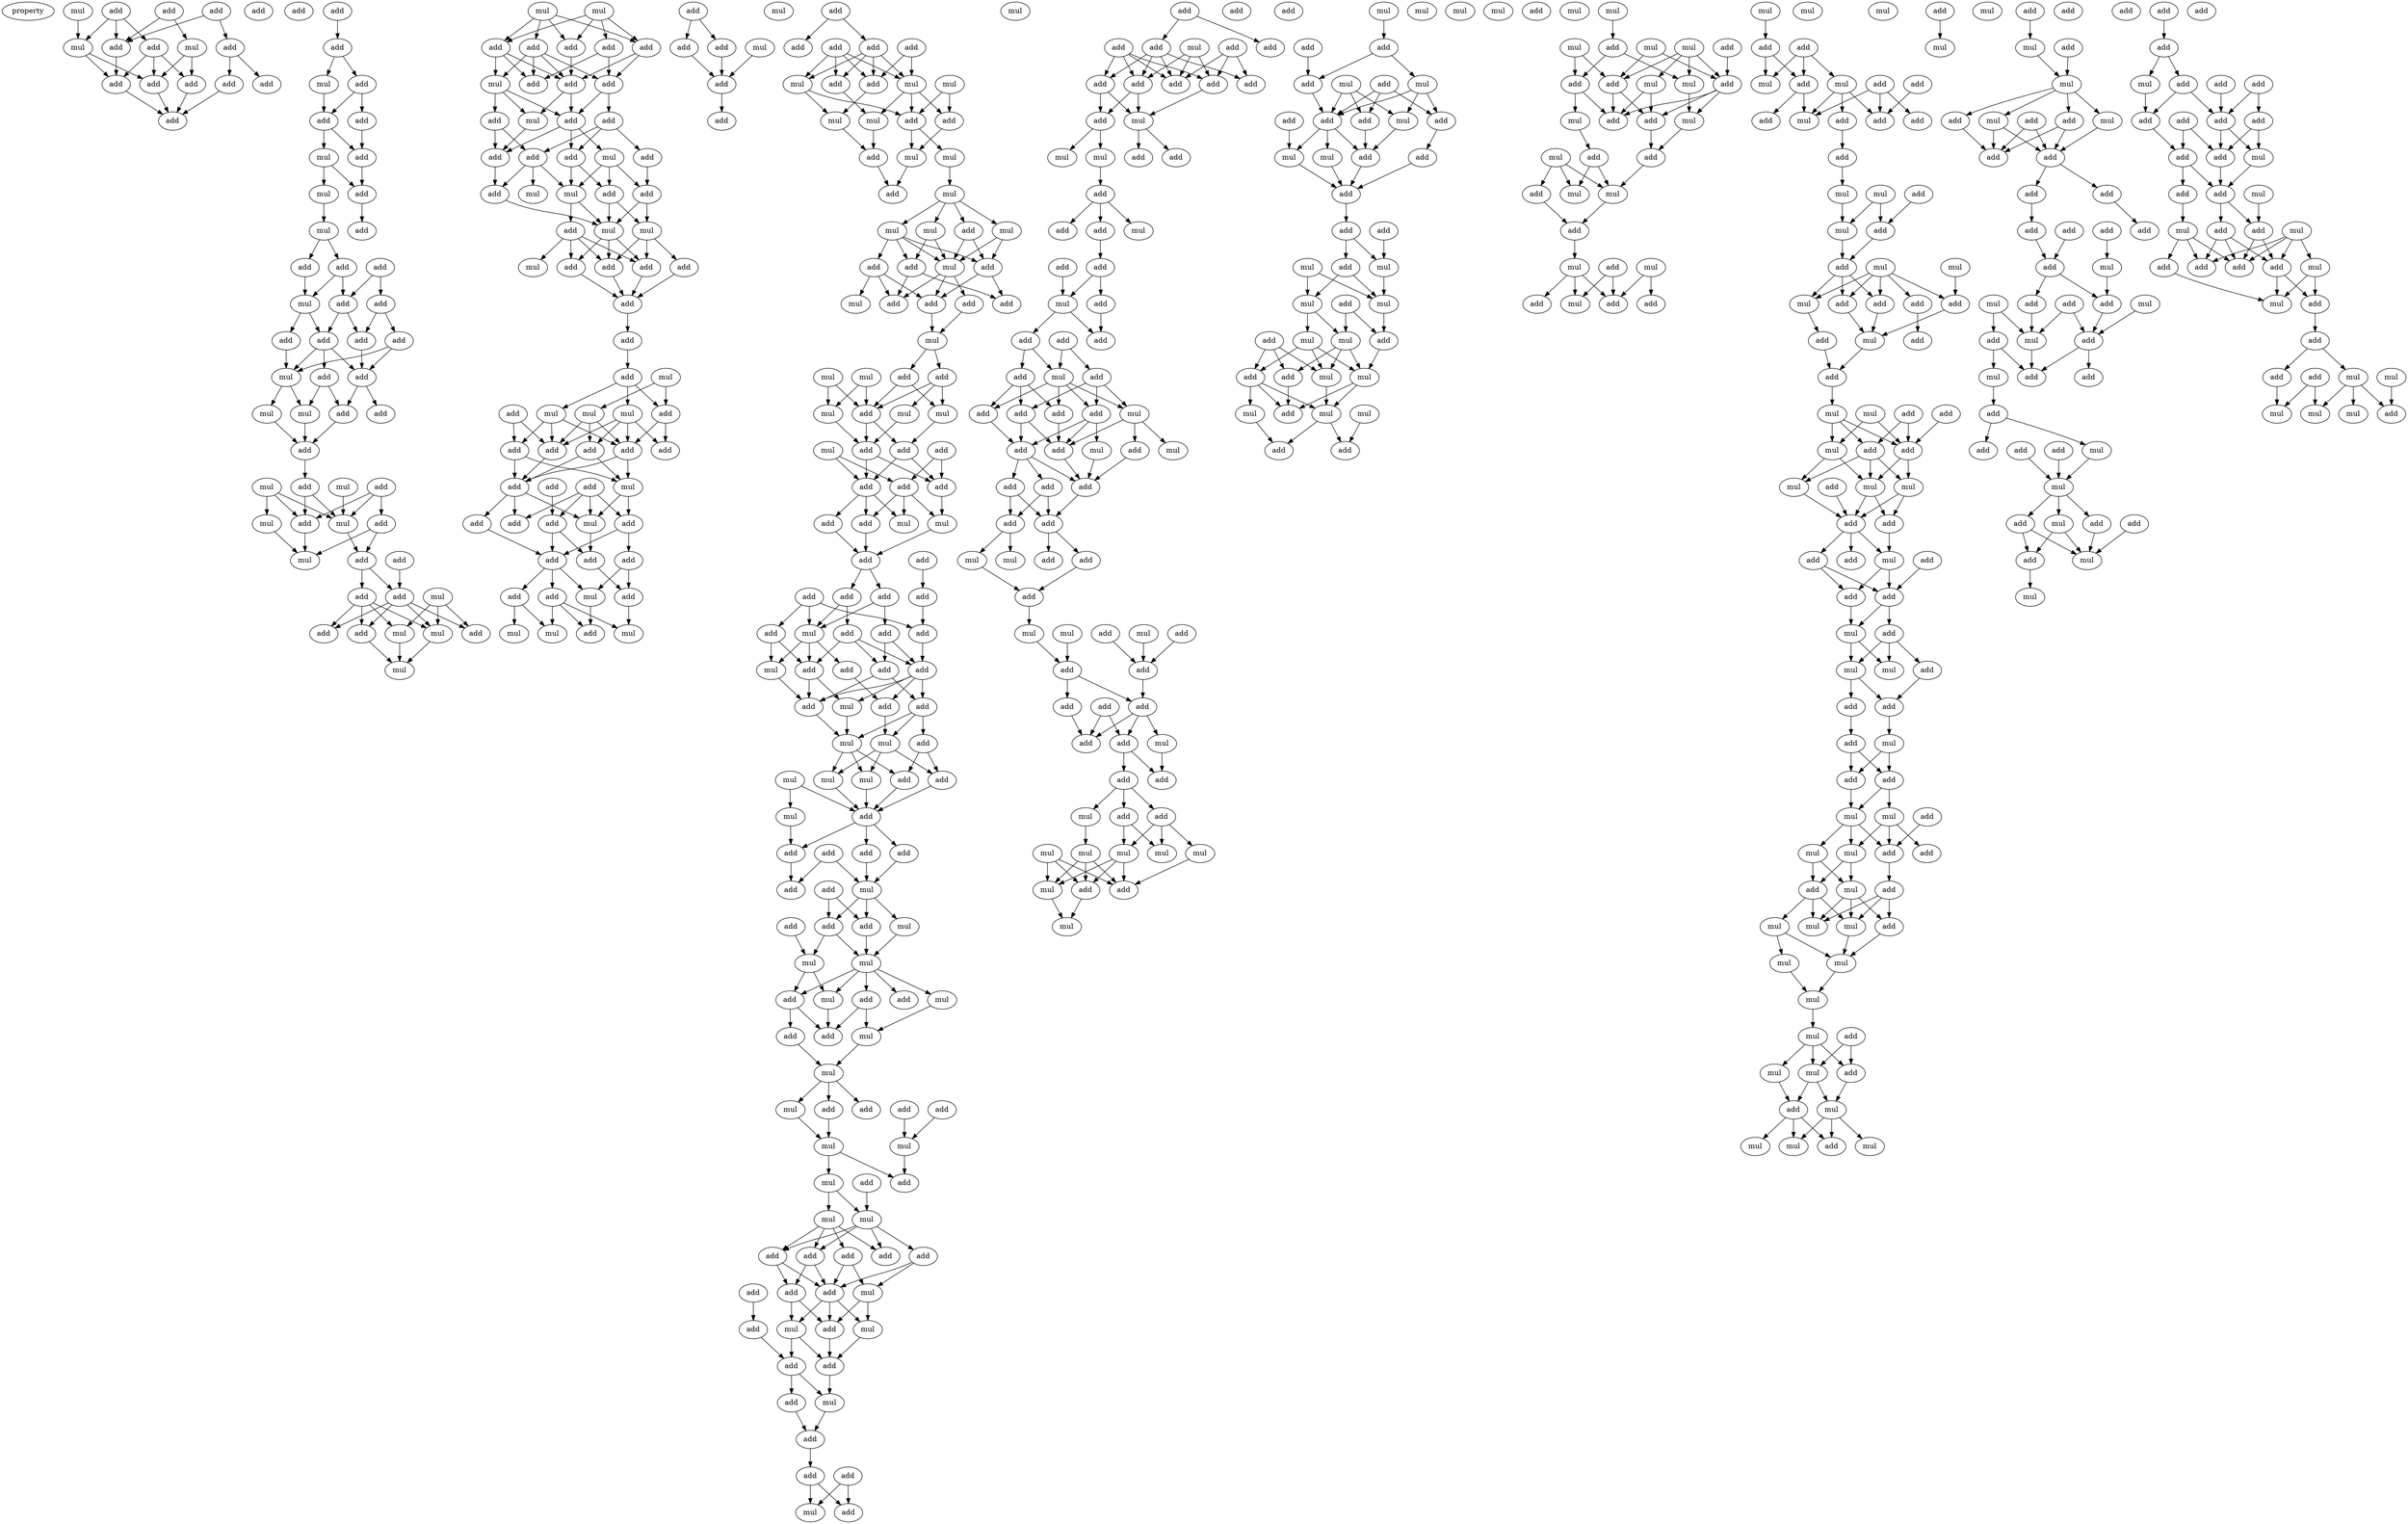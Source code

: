 digraph {
    node [fontcolor=black]
    property [mul=2,lf=1.6]
    0 [ label = mul ];
    1 [ label = add ];
    2 [ label = add ];
    3 [ label = add ];
    4 [ label = add ];
    5 [ label = add ];
    6 [ label = add ];
    7 [ label = add ];
    8 [ label = mul ];
    9 [ label = mul ];
    10 [ label = add ];
    11 [ label = add ];
    12 [ label = add ];
    13 [ label = add ];
    14 [ label = add ];
    15 [ label = add ];
    16 [ label = add ];
    17 [ label = add ];
    18 [ label = add ];
    19 [ label = mul ];
    20 [ label = add ];
    21 [ label = add ];
    22 [ label = add ];
    23 [ label = mul ];
    24 [ label = add ];
    25 [ label = add ];
    26 [ label = mul ];
    27 [ label = add ];
    28 [ label = mul ];
    29 [ label = add ];
    30 [ label = add ];
    31 [ label = add ];
    32 [ label = add ];
    33 [ label = mul ];
    34 [ label = add ];
    35 [ label = add ];
    36 [ label = add ];
    37 [ label = add ];
    38 [ label = add ];
    39 [ label = mul ];
    40 [ label = add ];
    41 [ label = add ];
    42 [ label = mul ];
    43 [ label = add ];
    44 [ label = add ];
    45 [ label = mul ];
    46 [ label = add ];
    47 [ label = add ];
    48 [ label = mul ];
    49 [ label = add ];
    50 [ label = mul ];
    51 [ label = add ];
    52 [ label = mul ];
    53 [ label = add ];
    54 [ label = mul ];
    55 [ label = add ];
    56 [ label = add ];
    57 [ label = mul ];
    58 [ label = add ];
    59 [ label = add ];
    60 [ label = mul ];
    61 [ label = add ];
    62 [ label = add ];
    63 [ label = mul ];
    64 [ label = add ];
    65 [ label = mul ];
    66 [ label = mul ];
    67 [ label = mul ];
    68 [ label = mul ];
    69 [ label = add ];
    70 [ label = add ];
    71 [ label = add ];
    72 [ label = add ];
    73 [ label = add ];
    74 [ label = add ];
    75 [ label = add ];
    76 [ label = add ];
    77 [ label = mul ];
    78 [ label = mul ];
    79 [ label = add ];
    80 [ label = add ];
    81 [ label = add ];
    82 [ label = add ];
    83 [ label = add ];
    84 [ label = add ];
    85 [ label = mul ];
    86 [ label = add ];
    87 [ label = mul ];
    88 [ label = add ];
    89 [ label = add ];
    90 [ label = add ];
    91 [ label = mul ];
    92 [ label = mul ];
    93 [ label = mul ];
    94 [ label = add ];
    95 [ label = mul ];
    96 [ label = add ];
    97 [ label = add ];
    98 [ label = add ];
    99 [ label = add ];
    100 [ label = add ];
    101 [ label = add ];
    102 [ label = mul ];
    103 [ label = add ];
    104 [ label = mul ];
    105 [ label = mul ];
    106 [ label = mul ];
    107 [ label = add ];
    108 [ label = add ];
    109 [ label = add ];
    110 [ label = add ];
    111 [ label = add ];
    112 [ label = add ];
    113 [ label = add ];
    114 [ label = add ];
    115 [ label = add ];
    116 [ label = mul ];
    117 [ label = add ];
    118 [ label = add ];
    119 [ label = add ];
    120 [ label = add ];
    121 [ label = mul ];
    122 [ label = add ];
    123 [ label = add ];
    124 [ label = add ];
    125 [ label = add ];
    126 [ label = add ];
    127 [ label = mul ];
    128 [ label = add ];
    129 [ label = add ];
    130 [ label = mul ];
    131 [ label = mul ];
    132 [ label = mul ];
    133 [ label = add ];
    134 [ label = add ];
    135 [ label = mul ];
    136 [ label = add ];
    137 [ label = mul ];
    138 [ label = add ];
    139 [ label = add ];
    140 [ label = add ];
    141 [ label = add ];
    142 [ label = add ];
    143 [ label = add ];
    144 [ label = add ];
    145 [ label = add ];
    146 [ label = add ];
    147 [ label = mul ];
    148 [ label = add ];
    149 [ label = mul ];
    150 [ label = mul ];
    151 [ label = add ];
    152 [ label = mul ];
    153 [ label = mul ];
    154 [ label = add ];
    155 [ label = mul ];
    156 [ label = add ];
    157 [ label = mul ];
    158 [ label = add ];
    159 [ label = mul ];
    160 [ label = mul ];
    161 [ label = mul ];
    162 [ label = mul ];
    163 [ label = add ];
    164 [ label = add ];
    165 [ label = add ];
    166 [ label = add ];
    167 [ label = mul ];
    168 [ label = add ];
    169 [ label = add ];
    170 [ label = add ];
    171 [ label = mul ];
    172 [ label = add ];
    173 [ label = mul ];
    174 [ label = mul ];
    175 [ label = mul ];
    176 [ label = add ];
    177 [ label = add ];
    178 [ label = mul ];
    179 [ label = mul ];
    180 [ label = mul ];
    181 [ label = add ];
    182 [ label = add ];
    183 [ label = mul ];
    184 [ label = add ];
    185 [ label = add ];
    186 [ label = add ];
    187 [ label = add ];
    188 [ label = add ];
    189 [ label = add ];
    190 [ label = add ];
    191 [ label = mul ];
    192 [ label = mul ];
    193 [ label = add ];
    194 [ label = add ];
    195 [ label = add ];
    196 [ label = add ];
    197 [ label = add ];
    198 [ label = add ];
    199 [ label = add ];
    200 [ label = mul ];
    201 [ label = add ];
    202 [ label = add ];
    203 [ label = add ];
    204 [ label = mul ];
    205 [ label = add ];
    206 [ label = add ];
    207 [ label = add ];
    208 [ label = add ];
    209 [ label = add ];
    210 [ label = add ];
    211 [ label = mul ];
    212 [ label = add ];
    213 [ label = mul ];
    214 [ label = mul ];
    215 [ label = add ];
    216 [ label = mul ];
    217 [ label = add ];
    218 [ label = mul ];
    219 [ label = add ];
    220 [ label = mul ];
    221 [ label = mul ];
    222 [ label = add ];
    223 [ label = add ];
    224 [ label = add ];
    225 [ label = add ];
    226 [ label = add ];
    227 [ label = add ];
    228 [ label = add ];
    229 [ label = mul ];
    230 [ label = mul ];
    231 [ label = add ];
    232 [ label = add ];
    233 [ label = add ];
    234 [ label = mul ];
    235 [ label = mul ];
    236 [ label = add ];
    237 [ label = add ];
    238 [ label = add ];
    239 [ label = mul ];
    240 [ label = mul ];
    241 [ label = mul ];
    242 [ label = add ];
    243 [ label = add ];
    244 [ label = mul ];
    245 [ label = add ];
    246 [ label = add ];
    247 [ label = add ];
    248 [ label = add ];
    249 [ label = mul ];
    250 [ label = mul ];
    251 [ label = mul ];
    252 [ label = mul ];
    253 [ label = add ];
    254 [ label = add ];
    255 [ label = mul ];
    256 [ label = mul ];
    257 [ label = add ];
    258 [ label = add ];
    259 [ label = add ];
    260 [ label = add ];
    261 [ label = add ];
    262 [ label = add ];
    263 [ label = mul ];
    264 [ label = add ];
    265 [ label = add ];
    266 [ label = add ];
    267 [ label = mul ];
    268 [ label = mul ];
    269 [ label = add ];
    270 [ label = add ];
    271 [ label = add ];
    272 [ label = add ];
    273 [ label = mul ];
    274 [ label = mul ];
    275 [ label = add ];
    276 [ label = add ];
    277 [ label = add ];
    278 [ label = add ];
    279 [ label = mul ];
    280 [ label = add ];
    281 [ label = add ];
    282 [ label = add ];
    283 [ label = add ];
    284 [ label = mul ];
    285 [ label = add ];
    286 [ label = add ];
    287 [ label = add ];
    288 [ label = add ];
    289 [ label = add ];
    290 [ label = add ];
    291 [ label = mul ];
    292 [ label = add ];
    293 [ label = mul ];
    294 [ label = add ];
    295 [ label = add ];
    296 [ label = add ];
    297 [ label = mul ];
    298 [ label = add ];
    299 [ label = add ];
    300 [ label = add ];
    301 [ label = mul ];
    302 [ label = add ];
    303 [ label = add ];
    304 [ label = add ];
    305 [ label = mul ];
    306 [ label = add ];
    307 [ label = add ];
    308 [ label = add ];
    309 [ label = add ];
    310 [ label = add ];
    311 [ label = add ];
    312 [ label = mul ];
    313 [ label = add ];
    314 [ label = mul ];
    315 [ label = add ];
    316 [ label = add ];
    317 [ label = add ];
    318 [ label = mul ];
    319 [ label = add ];
    320 [ label = mul ];
    321 [ label = add ];
    322 [ label = add ];
    323 [ label = add ];
    324 [ label = add ];
    325 [ label = add ];
    326 [ label = add ];
    327 [ label = add ];
    328 [ label = mul ];
    329 [ label = add ];
    330 [ label = add ];
    331 [ label = mul ];
    332 [ label = add ];
    333 [ label = add ];
    334 [ label = add ];
    335 [ label = mul ];
    336 [ label = mul ];
    337 [ label = mul ];
    338 [ label = add ];
    339 [ label = add ];
    340 [ label = add ];
    341 [ label = add ];
    342 [ label = add ];
    343 [ label = add ];
    344 [ label = add ];
    345 [ label = mul ];
    346 [ label = add ];
    347 [ label = add ];
    348 [ label = add ];
    349 [ label = add ];
    350 [ label = mul ];
    351 [ label = mul ];
    352 [ label = mul ];
    353 [ label = mul ];
    354 [ label = mul ];
    355 [ label = mul ];
    356 [ label = add ];
    357 [ label = mul ];
    358 [ label = add ];
    359 [ label = mul ];
    360 [ label = mul ];
    361 [ label = add ];
    362 [ label = add ];
    363 [ label = add ];
    364 [ label = add ];
    365 [ label = mul ];
    366 [ label = mul ];
    367 [ label = add ];
    368 [ label = add ];
    369 [ label = add ];
    370 [ label = add ];
    371 [ label = mul ];
    372 [ label = mul ];
    373 [ label = mul ];
    374 [ label = mul ];
    375 [ label = add ];
    376 [ label = add ];
    377 [ label = add ];
    378 [ label = add ];
    379 [ label = add ];
    380 [ label = mul ];
    381 [ label = mul ];
    382 [ label = add ];
    383 [ label = mul ];
    384 [ label = add ];
    385 [ label = mul ];
    386 [ label = mul ];
    387 [ label = mul ];
    388 [ label = add ];
    389 [ label = add ];
    390 [ label = mul ];
    391 [ label = add ];
    392 [ label = add ];
    393 [ label = mul ];
    394 [ label = mul ];
    395 [ label = add ];
    396 [ label = mul ];
    397 [ label = mul ];
    398 [ label = mul ];
    399 [ label = add ];
    400 [ label = add ];
    401 [ label = mul ];
    402 [ label = add ];
    403 [ label = mul ];
    404 [ label = mul ];
    405 [ label = mul ];
    406 [ label = add ];
    407 [ label = mul ];
    408 [ label = mul ];
    409 [ label = add ];
    410 [ label = add ];
    411 [ label = add ];
    412 [ label = mul ];
    413 [ label = add ];
    414 [ label = mul ];
    415 [ label = add ];
    416 [ label = mul ];
    417 [ label = add ];
    418 [ label = mul ];
    419 [ label = add ];
    420 [ label = mul ];
    421 [ label = add ];
    422 [ label = mul ];
    423 [ label = add ];
    424 [ label = mul ];
    425 [ label = add ];
    426 [ label = mul ];
    427 [ label = mul ];
    428 [ label = add ];
    429 [ label = add ];
    430 [ label = add ];
    431 [ label = add ];
    432 [ label = mul ];
    433 [ label = mul ];
    434 [ label = add ];
    435 [ label = add ];
    436 [ label = mul ];
    437 [ label = mul ];
    438 [ label = add ];
    439 [ label = add ];
    440 [ label = add ];
    441 [ label = add ];
    442 [ label = add ];
    443 [ label = add ];
    444 [ label = add ];
    445 [ label = mul ];
    446 [ label = add ];
    447 [ label = mul ];
    448 [ label = mul ];
    449 [ label = add ];
    450 [ label = mul ];
    451 [ label = add ];
    452 [ label = mul ];
    453 [ label = mul ];
    454 [ label = add ];
    455 [ label = mul ];
    456 [ label = add ];
    457 [ label = add ];
    458 [ label = add ];
    459 [ label = add ];
    460 [ label = add ];
    461 [ label = add ];
    462 [ label = mul ];
    463 [ label = add ];
    464 [ label = add ];
    465 [ label = mul ];
    466 [ label = add ];
    467 [ label = mul ];
    468 [ label = mul ];
    469 [ label = add ];
    470 [ label = add ];
    471 [ label = mul ];
    472 [ label = mul ];
    473 [ label = mul ];
    474 [ label = add ];
    475 [ label = add ];
    476 [ label = add ];
    477 [ label = add ];
    478 [ label = add ];
    479 [ label = mul ];
    480 [ label = mul ];
    481 [ label = add ];
    482 [ label = add ];
    483 [ label = add ];
    484 [ label = add ];
    485 [ label = mul ];
    486 [ label = mul ];
    487 [ label = mul ];
    488 [ label = add ];
    489 [ label = mul ];
    490 [ label = add ];
    491 [ label = add ];
    492 [ label = add ];
    493 [ label = mul ];
    494 [ label = add ];
    495 [ label = add ];
    496 [ label = add ];
    497 [ label = mul ];
    498 [ label = mul ];
    499 [ label = add ];
    500 [ label = mul ];
    501 [ label = mul ];
    502 [ label = add ];
    503 [ label = add ];
    504 [ label = mul ];
    505 [ label = add ];
    506 [ label = mul ];
    507 [ label = mul ];
    508 [ label = add ];
    509 [ label = mul ];
    510 [ label = mul ];
    511 [ label = mul ];
    512 [ label = mul ];
    513 [ label = add ];
    514 [ label = add ];
    515 [ label = mul ];
    516 [ label = mul ];
    517 [ label = mul ];
    518 [ label = mul ];
    519 [ label = add ];
    520 [ label = add ];
    521 [ label = mul ];
    522 [ label = mul ];
    523 [ label = mul ];
    524 [ label = mul ];
    525 [ label = mul ];
    526 [ label = add ];
    527 [ label = add ];
    528 [ label = mul ];
    529 [ label = add ];
    530 [ label = add ];
    531 [ label = mul ];
    532 [ label = add ];
    533 [ label = mul ];
    534 [ label = mul ];
    535 [ label = add ];
    536 [ label = add ];
    537 [ label = add ];
    538 [ label = add ];
    539 [ label = add ];
    540 [ label = add ];
    541 [ label = add ];
    542 [ label = add ];
    543 [ label = add ];
    544 [ label = add ];
    545 [ label = mul ];
    546 [ label = add ];
    547 [ label = mul ];
    548 [ label = add ];
    549 [ label = mul ];
    550 [ label = add ];
    551 [ label = add ];
    552 [ label = mul ];
    553 [ label = add ];
    554 [ label = add ];
    555 [ label = mul ];
    556 [ label = add ];
    557 [ label = add ];
    558 [ label = add ];
    559 [ label = add ];
    560 [ label = add ];
    561 [ label = add ];
    562 [ label = add ];
    563 [ label = mul ];
    564 [ label = mul ];
    565 [ label = add ];
    566 [ label = add ];
    567 [ label = mul ];
    568 [ label = add ];
    569 [ label = mul ];
    570 [ label = add ];
    571 [ label = add ];
    572 [ label = mul ];
    573 [ label = add ];
    574 [ label = add ];
    575 [ label = mul ];
    576 [ label = add ];
    577 [ label = add ];
    578 [ label = add ];
    579 [ label = add ];
    580 [ label = add ];
    581 [ label = add ];
    582 [ label = add ];
    583 [ label = add ];
    584 [ label = mul ];
    585 [ label = add ];
    586 [ label = add ];
    587 [ label = mul ];
    588 [ label = add ];
    589 [ label = add ];
    590 [ label = mul ];
    591 [ label = add ];
    592 [ label = mul ];
    593 [ label = add ];
    594 [ label = add ];
    595 [ label = mul ];
    596 [ label = add ];
    597 [ label = add ];
    598 [ label = mul ];
    599 [ label = add ];
    600 [ label = add ];
    601 [ label = add ];
    602 [ label = add ];
    603 [ label = mul ];
    604 [ label = mul ];
    605 [ label = mul ];
    606 [ label = add ];
    607 [ label = mul ];
    608 [ label = mul ];
    0 -> 9 [ name = 0 ];
    2 -> 5 [ name = 1 ];
    2 -> 8 [ name = 2 ];
    3 -> 5 [ name = 3 ];
    3 -> 7 [ name = 4 ];
    4 -> 5 [ name = 5 ];
    4 -> 6 [ name = 6 ];
    4 -> 9 [ name = 7 ];
    5 -> 14 [ name = 8 ];
    6 -> 11 [ name = 9 ];
    6 -> 12 [ name = 10 ];
    6 -> 14 [ name = 11 ];
    7 -> 10 [ name = 12 ];
    7 -> 13 [ name = 13 ];
    8 -> 11 [ name = 14 ];
    8 -> 12 [ name = 15 ];
    9 -> 11 [ name = 16 ];
    9 -> 14 [ name = 17 ];
    11 -> 16 [ name = 18 ];
    12 -> 16 [ name = 19 ];
    13 -> 16 [ name = 20 ];
    14 -> 16 [ name = 21 ];
    17 -> 18 [ name = 22 ];
    18 -> 19 [ name = 23 ];
    18 -> 20 [ name = 24 ];
    19 -> 22 [ name = 25 ];
    20 -> 21 [ name = 26 ];
    20 -> 22 [ name = 27 ];
    21 -> 24 [ name = 28 ];
    22 -> 23 [ name = 29 ];
    22 -> 24 [ name = 30 ];
    23 -> 25 [ name = 31 ];
    23 -> 26 [ name = 32 ];
    24 -> 25 [ name = 33 ];
    25 -> 27 [ name = 34 ];
    26 -> 28 [ name = 35 ];
    28 -> 29 [ name = 36 ];
    28 -> 30 [ name = 37 ];
    29 -> 33 [ name = 38 ];
    29 -> 34 [ name = 39 ];
    30 -> 33 [ name = 40 ];
    31 -> 32 [ name = 41 ];
    31 -> 34 [ name = 42 ];
    32 -> 36 [ name = 43 ];
    32 -> 38 [ name = 44 ];
    33 -> 35 [ name = 45 ];
    33 -> 37 [ name = 46 ];
    34 -> 35 [ name = 47 ];
    34 -> 36 [ name = 48 ];
    35 -> 39 [ name = 49 ];
    35 -> 40 [ name = 50 ];
    35 -> 41 [ name = 51 ];
    36 -> 40 [ name = 52 ];
    37 -> 39 [ name = 53 ];
    38 -> 39 [ name = 54 ];
    38 -> 40 [ name = 55 ];
    39 -> 42 [ name = 56 ];
    39 -> 45 [ name = 57 ];
    40 -> 43 [ name = 58 ];
    40 -> 44 [ name = 59 ];
    41 -> 43 [ name = 60 ];
    41 -> 45 [ name = 61 ];
    42 -> 46 [ name = 62 ];
    43 -> 46 [ name = 63 ];
    45 -> 46 [ name = 64 ];
    46 -> 47 [ name = 65 ];
    47 -> 51 [ name = 66 ];
    47 -> 54 [ name = 67 ];
    48 -> 51 [ name = 68 ];
    48 -> 52 [ name = 69 ];
    48 -> 54 [ name = 70 ];
    49 -> 51 [ name = 71 ];
    49 -> 53 [ name = 72 ];
    49 -> 54 [ name = 73 ];
    50 -> 54 [ name = 74 ];
    51 -> 57 [ name = 75 ];
    52 -> 57 [ name = 76 ];
    53 -> 56 [ name = 77 ];
    53 -> 57 [ name = 78 ];
    54 -> 56 [ name = 79 ];
    55 -> 58 [ name = 80 ];
    56 -> 58 [ name = 81 ];
    56 -> 59 [ name = 82 ];
    58 -> 61 [ name = 83 ];
    58 -> 62 [ name = 84 ];
    58 -> 63 [ name = 85 ];
    58 -> 64 [ name = 86 ];
    59 -> 61 [ name = 87 ];
    59 -> 63 [ name = 88 ];
    59 -> 64 [ name = 89 ];
    59 -> 65 [ name = 90 ];
    60 -> 62 [ name = 91 ];
    60 -> 63 [ name = 92 ];
    60 -> 65 [ name = 93 ];
    61 -> 66 [ name = 94 ];
    63 -> 66 [ name = 95 ];
    65 -> 66 [ name = 96 ];
    67 -> 69 [ name = 97 ];
    67 -> 71 [ name = 98 ];
    67 -> 72 [ name = 99 ];
    67 -> 73 [ name = 100 ];
    68 -> 69 [ name = 101 ];
    68 -> 70 [ name = 102 ];
    68 -> 72 [ name = 103 ];
    68 -> 73 [ name = 104 ];
    69 -> 74 [ name = 105 ];
    69 -> 75 [ name = 106 ];
    70 -> 74 [ name = 107 ];
    70 -> 76 [ name = 108 ];
    71 -> 74 [ name = 109 ];
    71 -> 75 [ name = 110 ];
    71 -> 76 [ name = 111 ];
    71 -> 77 [ name = 112 ];
    72 -> 75 [ name = 113 ];
    73 -> 75 [ name = 114 ];
    73 -> 76 [ name = 115 ];
    73 -> 77 [ name = 116 ];
    74 -> 79 [ name = 117 ];
    74 -> 80 [ name = 118 ];
    75 -> 78 [ name = 119 ];
    75 -> 80 [ name = 120 ];
    77 -> 78 [ name = 121 ];
    77 -> 80 [ name = 122 ];
    77 -> 81 [ name = 123 ];
    78 -> 83 [ name = 124 ];
    79 -> 82 [ name = 125 ];
    79 -> 84 [ name = 126 ];
    79 -> 86 [ name = 127 ];
    80 -> 82 [ name = 128 ];
    80 -> 83 [ name = 129 ];
    80 -> 85 [ name = 130 ];
    81 -> 83 [ name = 131 ];
    81 -> 84 [ name = 132 ];
    82 -> 89 [ name = 133 ];
    82 -> 91 [ name = 134 ];
    83 -> 90 [ name = 135 ];
    84 -> 87 [ name = 136 ];
    84 -> 90 [ name = 137 ];
    84 -> 91 [ name = 138 ];
    85 -> 88 [ name = 139 ];
    85 -> 89 [ name = 140 ];
    85 -> 91 [ name = 141 ];
    86 -> 88 [ name = 142 ];
    88 -> 92 [ name = 143 ];
    88 -> 93 [ name = 144 ];
    89 -> 92 [ name = 145 ];
    89 -> 93 [ name = 146 ];
    90 -> 93 [ name = 147 ];
    91 -> 93 [ name = 148 ];
    91 -> 94 [ name = 149 ];
    92 -> 96 [ name = 150 ];
    92 -> 97 [ name = 151 ];
    92 -> 99 [ name = 152 ];
    93 -> 96 [ name = 153 ];
    93 -> 98 [ name = 154 ];
    93 -> 99 [ name = 155 ];
    94 -> 95 [ name = 156 ];
    94 -> 96 [ name = 157 ];
    94 -> 98 [ name = 158 ];
    94 -> 99 [ name = 159 ];
    96 -> 100 [ name = 160 ];
    97 -> 100 [ name = 161 ];
    98 -> 100 [ name = 162 ];
    99 -> 100 [ name = 163 ];
    100 -> 101 [ name = 164 ];
    101 -> 103 [ name = 165 ];
    102 -> 104 [ name = 166 ];
    102 -> 108 [ name = 167 ];
    103 -> 105 [ name = 168 ];
    103 -> 106 [ name = 169 ];
    103 -> 108 [ name = 170 ];
    104 -> 110 [ name = 171 ];
    104 -> 112 [ name = 172 ];
    104 -> 113 [ name = 173 ];
    105 -> 110 [ name = 174 ];
    105 -> 111 [ name = 175 ];
    105 -> 112 [ name = 176 ];
    105 -> 113 [ name = 177 ];
    106 -> 109 [ name = 178 ];
    106 -> 110 [ name = 179 ];
    106 -> 113 [ name = 180 ];
    107 -> 109 [ name = 181 ];
    107 -> 110 [ name = 182 ];
    108 -> 111 [ name = 183 ];
    108 -> 113 [ name = 184 ];
    109 -> 115 [ name = 185 ];
    109 -> 116 [ name = 186 ];
    110 -> 115 [ name = 187 ];
    112 -> 115 [ name = 188 ];
    112 -> 116 [ name = 189 ];
    113 -> 115 [ name = 190 ];
    113 -> 116 [ name = 191 ];
    114 -> 122 [ name = 192 ];
    115 -> 119 [ name = 193 ];
    115 -> 120 [ name = 194 ];
    115 -> 121 [ name = 195 ];
    116 -> 118 [ name = 196 ];
    116 -> 121 [ name = 197 ];
    117 -> 118 [ name = 198 ];
    117 -> 119 [ name = 199 ];
    117 -> 121 [ name = 200 ];
    117 -> 122 [ name = 201 ];
    118 -> 124 [ name = 202 ];
    118 -> 125 [ name = 203 ];
    120 -> 124 [ name = 204 ];
    121 -> 123 [ name = 205 ];
    122 -> 123 [ name = 206 ];
    122 -> 124 [ name = 207 ];
    123 -> 128 [ name = 208 ];
    124 -> 126 [ name = 209 ];
    124 -> 127 [ name = 210 ];
    124 -> 129 [ name = 211 ];
    125 -> 127 [ name = 212 ];
    125 -> 128 [ name = 213 ];
    126 -> 130 [ name = 214 ];
    126 -> 131 [ name = 215 ];
    126 -> 133 [ name = 216 ];
    127 -> 133 [ name = 217 ];
    128 -> 130 [ name = 218 ];
    129 -> 131 [ name = 219 ];
    129 -> 132 [ name = 220 ];
    134 -> 136 [ name = 221 ];
    134 -> 138 [ name = 222 ];
    136 -> 139 [ name = 223 ];
    137 -> 139 [ name = 224 ];
    138 -> 139 [ name = 225 ];
    139 -> 140 [ name = 226 ];
    141 -> 143 [ name = 227 ];
    141 -> 144 [ name = 228 ];
    142 -> 148 [ name = 229 ];
    142 -> 149 [ name = 230 ];
    144 -> 146 [ name = 231 ];
    144 -> 148 [ name = 232 ];
    144 -> 149 [ name = 233 ];
    144 -> 150 [ name = 234 ];
    145 -> 146 [ name = 235 ];
    145 -> 148 [ name = 236 ];
    145 -> 149 [ name = 237 ];
    145 -> 150 [ name = 238 ];
    146 -> 152 [ name = 239 ];
    147 -> 151 [ name = 240 ];
    147 -> 154 [ name = 241 ];
    148 -> 153 [ name = 242 ];
    149 -> 151 [ name = 243 ];
    149 -> 152 [ name = 244 ];
    149 -> 154 [ name = 245 ];
    150 -> 153 [ name = 246 ];
    150 -> 154 [ name = 247 ];
    151 -> 155 [ name = 248 ];
    152 -> 156 [ name = 249 ];
    153 -> 156 [ name = 250 ];
    154 -> 155 [ name = 251 ];
    154 -> 157 [ name = 252 ];
    155 -> 158 [ name = 253 ];
    156 -> 158 [ name = 254 ];
    157 -> 159 [ name = 255 ];
    159 -> 160 [ name = 256 ];
    159 -> 161 [ name = 257 ];
    159 -> 162 [ name = 258 ];
    159 -> 163 [ name = 259 ];
    160 -> 164 [ name = 260 ];
    160 -> 167 [ name = 261 ];
    161 -> 164 [ name = 262 ];
    161 -> 165 [ name = 263 ];
    161 -> 166 [ name = 264 ];
    161 -> 167 [ name = 265 ];
    162 -> 166 [ name = 266 ];
    162 -> 167 [ name = 267 ];
    163 -> 166 [ name = 268 ];
    163 -> 167 [ name = 269 ];
    164 -> 169 [ name = 270 ];
    164 -> 170 [ name = 271 ];
    165 -> 170 [ name = 272 ];
    165 -> 171 [ name = 273 ];
    165 -> 172 [ name = 274 ];
    166 -> 169 [ name = 275 ];
    166 -> 172 [ name = 276 ];
    167 -> 168 [ name = 277 ];
    167 -> 170 [ name = 278 ];
    167 -> 172 [ name = 279 ];
    168 -> 173 [ name = 280 ];
    172 -> 173 [ name = 281 ];
    173 -> 176 [ name = 282 ];
    173 -> 177 [ name = 283 ];
    174 -> 180 [ name = 284 ];
    174 -> 181 [ name = 285 ];
    175 -> 180 [ name = 286 ];
    175 -> 181 [ name = 287 ];
    176 -> 179 [ name = 288 ];
    176 -> 181 [ name = 289 ];
    177 -> 178 [ name = 290 ];
    177 -> 179 [ name = 291 ];
    177 -> 181 [ name = 292 ];
    178 -> 184 [ name = 293 ];
    179 -> 182 [ name = 294 ];
    180 -> 184 [ name = 295 ];
    181 -> 182 [ name = 296 ];
    181 -> 184 [ name = 297 ];
    182 -> 186 [ name = 298 ];
    182 -> 188 [ name = 299 ];
    183 -> 187 [ name = 300 ];
    183 -> 188 [ name = 301 ];
    184 -> 186 [ name = 302 ];
    184 -> 188 [ name = 303 ];
    185 -> 186 [ name = 304 ];
    185 -> 187 [ name = 305 ];
    186 -> 192 [ name = 306 ];
    187 -> 189 [ name = 307 ];
    187 -> 191 [ name = 308 ];
    187 -> 192 [ name = 309 ];
    188 -> 189 [ name = 310 ];
    188 -> 190 [ name = 311 ];
    188 -> 191 [ name = 312 ];
    189 -> 193 [ name = 313 ];
    190 -> 193 [ name = 314 ];
    192 -> 193 [ name = 315 ];
    193 -> 195 [ name = 316 ];
    193 -> 197 [ name = 317 ];
    194 -> 198 [ name = 318 ];
    195 -> 200 [ name = 319 ];
    195 -> 201 [ name = 320 ];
    196 -> 199 [ name = 321 ];
    196 -> 200 [ name = 322 ];
    196 -> 202 [ name = 323 ];
    197 -> 200 [ name = 324 ];
    197 -> 203 [ name = 325 ];
    198 -> 202 [ name = 326 ];
    199 -> 204 [ name = 327 ];
    199 -> 205 [ name = 328 ];
    200 -> 204 [ name = 329 ];
    200 -> 205 [ name = 330 ];
    200 -> 206 [ name = 331 ];
    201 -> 205 [ name = 332 ];
    201 -> 207 [ name = 333 ];
    201 -> 208 [ name = 334 ];
    202 -> 207 [ name = 335 ];
    203 -> 207 [ name = 336 ];
    203 -> 208 [ name = 337 ];
    204 -> 210 [ name = 338 ];
    205 -> 210 [ name = 339 ];
    205 -> 211 [ name = 340 ];
    206 -> 212 [ name = 341 ];
    207 -> 209 [ name = 342 ];
    207 -> 210 [ name = 343 ];
    207 -> 211 [ name = 344 ];
    207 -> 212 [ name = 345 ];
    208 -> 209 [ name = 346 ];
    208 -> 210 [ name = 347 ];
    209 -> 213 [ name = 348 ];
    209 -> 214 [ name = 349 ];
    209 -> 215 [ name = 350 ];
    210 -> 213 [ name = 351 ];
    211 -> 213 [ name = 352 ];
    212 -> 214 [ name = 353 ];
    213 -> 216 [ name = 354 ];
    213 -> 217 [ name = 355 ];
    213 -> 220 [ name = 356 ];
    214 -> 216 [ name = 357 ];
    214 -> 219 [ name = 358 ];
    214 -> 220 [ name = 359 ];
    215 -> 217 [ name = 360 ];
    215 -> 219 [ name = 361 ];
    216 -> 222 [ name = 362 ];
    217 -> 222 [ name = 363 ];
    218 -> 221 [ name = 364 ];
    218 -> 222 [ name = 365 ];
    219 -> 222 [ name = 366 ];
    220 -> 222 [ name = 367 ];
    221 -> 223 [ name = 368 ];
    222 -> 223 [ name = 369 ];
    222 -> 224 [ name = 370 ];
    222 -> 226 [ name = 371 ];
    223 -> 228 [ name = 372 ];
    224 -> 229 [ name = 373 ];
    225 -> 228 [ name = 374 ];
    225 -> 229 [ name = 375 ];
    226 -> 229 [ name = 376 ];
    227 -> 231 [ name = 377 ];
    227 -> 232 [ name = 378 ];
    229 -> 230 [ name = 379 ];
    229 -> 231 [ name = 380 ];
    229 -> 232 [ name = 381 ];
    230 -> 235 [ name = 382 ];
    231 -> 235 [ name = 383 ];
    232 -> 234 [ name = 384 ];
    232 -> 235 [ name = 385 ];
    233 -> 234 [ name = 386 ];
    234 -> 238 [ name = 387 ];
    234 -> 239 [ name = 388 ];
    235 -> 236 [ name = 389 ];
    235 -> 237 [ name = 390 ];
    235 -> 238 [ name = 391 ];
    235 -> 239 [ name = 392 ];
    235 -> 240 [ name = 393 ];
    236 -> 241 [ name = 394 ];
    236 -> 243 [ name = 395 ];
    238 -> 242 [ name = 396 ];
    238 -> 243 [ name = 397 ];
    239 -> 243 [ name = 398 ];
    240 -> 241 [ name = 399 ];
    241 -> 244 [ name = 400 ];
    242 -> 244 [ name = 401 ];
    244 -> 246 [ name = 402 ];
    244 -> 248 [ name = 403 ];
    244 -> 249 [ name = 404 ];
    245 -> 251 [ name = 405 ];
    247 -> 251 [ name = 406 ];
    248 -> 250 [ name = 407 ];
    249 -> 250 [ name = 408 ];
    250 -> 252 [ name = 409 ];
    250 -> 253 [ name = 410 ];
    251 -> 253 [ name = 411 ];
    252 -> 255 [ name = 412 ];
    252 -> 256 [ name = 413 ];
    254 -> 255 [ name = 414 ];
    255 -> 257 [ name = 415 ];
    255 -> 259 [ name = 416 ];
    255 -> 260 [ name = 417 ];
    255 -> 261 [ name = 418 ];
    256 -> 257 [ name = 419 ];
    256 -> 258 [ name = 420 ];
    256 -> 259 [ name = 421 ];
    256 -> 260 [ name = 422 ];
    257 -> 264 [ name = 423 ];
    257 -> 265 [ name = 424 ];
    258 -> 263 [ name = 425 ];
    258 -> 264 [ name = 426 ];
    260 -> 264 [ name = 427 ];
    260 -> 265 [ name = 428 ];
    261 -> 263 [ name = 429 ];
    261 -> 264 [ name = 430 ];
    262 -> 269 [ name = 431 ];
    263 -> 266 [ name = 432 ];
    263 -> 268 [ name = 433 ];
    264 -> 266 [ name = 434 ];
    264 -> 267 [ name = 435 ];
    264 -> 268 [ name = 436 ];
    265 -> 266 [ name = 437 ];
    265 -> 267 [ name = 438 ];
    266 -> 271 [ name = 439 ];
    267 -> 270 [ name = 440 ];
    267 -> 271 [ name = 441 ];
    268 -> 271 [ name = 442 ];
    269 -> 270 [ name = 443 ];
    270 -> 272 [ name = 444 ];
    270 -> 274 [ name = 445 ];
    271 -> 274 [ name = 446 ];
    272 -> 275 [ name = 447 ];
    274 -> 275 [ name = 448 ];
    275 -> 277 [ name = 449 ];
    276 -> 278 [ name = 450 ];
    276 -> 279 [ name = 451 ];
    277 -> 278 [ name = 452 ];
    277 -> 279 [ name = 453 ];
    280 -> 282 [ name = 454 ];
    280 -> 285 [ name = 455 ];
    281 -> 286 [ name = 456 ];
    281 -> 287 [ name = 457 ];
    281 -> 288 [ name = 458 ];
    281 -> 289 [ name = 459 ];
    282 -> 286 [ name = 460 ];
    282 -> 288 [ name = 461 ];
    282 -> 289 [ name = 462 ];
    282 -> 290 [ name = 463 ];
    283 -> 287 [ name = 464 ];
    283 -> 288 [ name = 465 ];
    283 -> 290 [ name = 466 ];
    284 -> 287 [ name = 467 ];
    284 -> 288 [ name = 468 ];
    284 -> 289 [ name = 469 ];
    286 -> 291 [ name = 470 ];
    286 -> 292 [ name = 471 ];
    287 -> 291 [ name = 472 ];
    289 -> 291 [ name = 473 ];
    289 -> 292 [ name = 474 ];
    291 -> 294 [ name = 475 ];
    291 -> 296 [ name = 476 ];
    292 -> 293 [ name = 477 ];
    292 -> 297 [ name = 478 ];
    297 -> 298 [ name = 479 ];
    298 -> 299 [ name = 480 ];
    298 -> 300 [ name = 481 ];
    298 -> 301 [ name = 482 ];
    300 -> 303 [ name = 483 ];
    303 -> 305 [ name = 484 ];
    303 -> 306 [ name = 485 ];
    304 -> 305 [ name = 486 ];
    305 -> 308 [ name = 487 ];
    305 -> 309 [ name = 488 ];
    306 -> 308 [ name = 489 ];
    307 -> 310 [ name = 490 ];
    307 -> 312 [ name = 491 ];
    309 -> 311 [ name = 492 ];
    309 -> 312 [ name = 493 ];
    310 -> 313 [ name = 494 ];
    310 -> 314 [ name = 495 ];
    310 -> 316 [ name = 496 ];
    311 -> 315 [ name = 497 ];
    311 -> 316 [ name = 498 ];
    311 -> 317 [ name = 499 ];
    312 -> 313 [ name = 500 ];
    312 -> 314 [ name = 501 ];
    312 -> 315 [ name = 502 ];
    312 -> 317 [ name = 503 ];
    313 -> 320 [ name = 504 ];
    313 -> 321 [ name = 505 ];
    313 -> 322 [ name = 506 ];
    314 -> 318 [ name = 507 ];
    314 -> 319 [ name = 508 ];
    314 -> 322 [ name = 509 ];
    315 -> 322 [ name = 510 ];
    316 -> 321 [ name = 511 ];
    316 -> 322 [ name = 512 ];
    317 -> 321 [ name = 513 ];
    319 -> 323 [ name = 514 ];
    320 -> 323 [ name = 515 ];
    321 -> 323 [ name = 516 ];
    321 -> 324 [ name = 517 ];
    321 -> 325 [ name = 518 ];
    322 -> 323 [ name = 519 ];
    323 -> 326 [ name = 520 ];
    324 -> 326 [ name = 521 ];
    324 -> 327 [ name = 522 ];
    325 -> 326 [ name = 523 ];
    325 -> 327 [ name = 524 ];
    326 -> 329 [ name = 525 ];
    326 -> 330 [ name = 526 ];
    327 -> 328 [ name = 527 ];
    327 -> 331 [ name = 528 ];
    330 -> 332 [ name = 529 ];
    331 -> 332 [ name = 530 ];
    332 -> 335 [ name = 531 ];
    333 -> 338 [ name = 532 ];
    334 -> 338 [ name = 533 ];
    335 -> 339 [ name = 534 ];
    336 -> 339 [ name = 535 ];
    337 -> 338 [ name = 536 ];
    338 -> 342 [ name = 537 ];
    339 -> 341 [ name = 538 ];
    339 -> 342 [ name = 539 ];
    340 -> 343 [ name = 540 ];
    340 -> 344 [ name = 541 ];
    341 -> 344 [ name = 542 ];
    342 -> 343 [ name = 543 ];
    342 -> 344 [ name = 544 ];
    342 -> 345 [ name = 545 ];
    343 -> 346 [ name = 546 ];
    343 -> 347 [ name = 547 ];
    345 -> 347 [ name = 548 ];
    346 -> 348 [ name = 549 ];
    346 -> 349 [ name = 550 ];
    346 -> 350 [ name = 551 ];
    348 -> 354 [ name = 552 ];
    348 -> 355 [ name = 553 ];
    349 -> 351 [ name = 554 ];
    349 -> 354 [ name = 555 ];
    349 -> 355 [ name = 556 ];
    350 -> 352 [ name = 557 ];
    351 -> 358 [ name = 558 ];
    352 -> 356 [ name = 559 ];
    352 -> 357 [ name = 560 ];
    352 -> 358 [ name = 561 ];
    353 -> 356 [ name = 562 ];
    353 -> 357 [ name = 563 ];
    353 -> 358 [ name = 564 ];
    354 -> 356 [ name = 565 ];
    354 -> 357 [ name = 566 ];
    354 -> 358 [ name = 567 ];
    356 -> 359 [ name = 568 ];
    357 -> 359 [ name = 569 ];
    360 -> 361 [ name = 570 ];
    361 -> 364 [ name = 571 ];
    361 -> 365 [ name = 572 ];
    362 -> 364 [ name = 573 ];
    363 -> 368 [ name = 574 ];
    363 -> 369 [ name = 575 ];
    363 -> 370 [ name = 576 ];
    364 -> 369 [ name = 577 ];
    365 -> 368 [ name = 578 ];
    365 -> 369 [ name = 579 ];
    365 -> 371 [ name = 580 ];
    366 -> 369 [ name = 581 ];
    366 -> 370 [ name = 582 ];
    366 -> 371 [ name = 583 ];
    367 -> 374 [ name = 584 ];
    368 -> 376 [ name = 585 ];
    369 -> 373 [ name = 586 ];
    369 -> 374 [ name = 587 ];
    369 -> 375 [ name = 588 ];
    370 -> 375 [ name = 589 ];
    371 -> 375 [ name = 590 ];
    373 -> 377 [ name = 591 ];
    374 -> 377 [ name = 592 ];
    375 -> 377 [ name = 593 ];
    376 -> 377 [ name = 594 ];
    377 -> 378 [ name = 595 ];
    378 -> 380 [ name = 596 ];
    378 -> 382 [ name = 597 ];
    379 -> 380 [ name = 598 ];
    380 -> 385 [ name = 599 ];
    381 -> 385 [ name = 600 ];
    381 -> 386 [ name = 601 ];
    382 -> 385 [ name = 602 ];
    382 -> 386 [ name = 603 ];
    384 -> 387 [ name = 604 ];
    384 -> 388 [ name = 605 ];
    385 -> 388 [ name = 606 ];
    386 -> 387 [ name = 607 ];
    386 -> 390 [ name = 608 ];
    387 -> 392 [ name = 609 ];
    387 -> 393 [ name = 610 ];
    387 -> 394 [ name = 611 ];
    388 -> 394 [ name = 612 ];
    389 -> 391 [ name = 613 ];
    389 -> 392 [ name = 614 ];
    389 -> 393 [ name = 615 ];
    390 -> 391 [ name = 616 ];
    390 -> 393 [ name = 617 ];
    390 -> 394 [ name = 618 ];
    391 -> 395 [ name = 619 ];
    391 -> 397 [ name = 620 ];
    391 -> 398 [ name = 621 ];
    392 -> 395 [ name = 622 ];
    393 -> 398 [ name = 623 ];
    394 -> 395 [ name = 624 ];
    394 -> 398 [ name = 625 ];
    396 -> 399 [ name = 626 ];
    397 -> 400 [ name = 627 ];
    398 -> 399 [ name = 628 ];
    398 -> 400 [ name = 629 ];
    404 -> 406 [ name = 630 ];
    405 -> 411 [ name = 631 ];
    405 -> 413 [ name = 632 ];
    406 -> 410 [ name = 633 ];
    406 -> 414 [ name = 634 ];
    407 -> 411 [ name = 635 ];
    407 -> 412 [ name = 636 ];
    407 -> 413 [ name = 637 ];
    407 -> 414 [ name = 638 ];
    408 -> 410 [ name = 639 ];
    408 -> 411 [ name = 640 ];
    409 -> 413 [ name = 641 ];
    410 -> 415 [ name = 642 ];
    410 -> 416 [ name = 643 ];
    411 -> 415 [ name = 644 ];
    411 -> 417 [ name = 645 ];
    412 -> 415 [ name = 646 ];
    412 -> 417 [ name = 647 ];
    413 -> 415 [ name = 648 ];
    413 -> 417 [ name = 649 ];
    413 -> 418 [ name = 650 ];
    414 -> 418 [ name = 651 ];
    416 -> 421 [ name = 652 ];
    417 -> 419 [ name = 653 ];
    418 -> 419 [ name = 654 ];
    419 -> 424 [ name = 655 ];
    420 -> 422 [ name = 656 ];
    420 -> 423 [ name = 657 ];
    420 -> 424 [ name = 658 ];
    421 -> 422 [ name = 659 ];
    421 -> 424 [ name = 660 ];
    423 -> 425 [ name = 661 ];
    424 -> 425 [ name = 662 ];
    425 -> 427 [ name = 663 ];
    426 -> 430 [ name = 664 ];
    426 -> 431 [ name = 665 ];
    427 -> 429 [ name = 666 ];
    427 -> 430 [ name = 667 ];
    427 -> 432 [ name = 668 ];
    428 -> 430 [ name = 669 ];
    428 -> 432 [ name = 670 ];
    433 -> 434 [ name = 671 ];
    434 -> 436 [ name = 672 ];
    434 -> 439 [ name = 673 ];
    435 -> 436 [ name = 674 ];
    435 -> 437 [ name = 675 ];
    435 -> 439 [ name = 676 ];
    437 -> 441 [ name = 677 ];
    437 -> 443 [ name = 678 ];
    437 -> 445 [ name = 679 ];
    438 -> 443 [ name = 680 ];
    438 -> 444 [ name = 681 ];
    438 -> 445 [ name = 682 ];
    439 -> 442 [ name = 683 ];
    439 -> 445 [ name = 684 ];
    440 -> 443 [ name = 685 ];
    441 -> 446 [ name = 686 ];
    446 -> 447 [ name = 687 ];
    447 -> 450 [ name = 688 ];
    448 -> 450 [ name = 689 ];
    448 -> 451 [ name = 690 ];
    449 -> 451 [ name = 691 ];
    450 -> 454 [ name = 692 ];
    451 -> 454 [ name = 693 ];
    452 -> 456 [ name = 694 ];
    453 -> 455 [ name = 695 ];
    453 -> 456 [ name = 696 ];
    453 -> 457 [ name = 697 ];
    453 -> 458 [ name = 698 ];
    453 -> 459 [ name = 699 ];
    454 -> 455 [ name = 700 ];
    454 -> 457 [ name = 701 ];
    454 -> 459 [ name = 702 ];
    455 -> 461 [ name = 703 ];
    456 -> 462 [ name = 704 ];
    457 -> 462 [ name = 705 ];
    458 -> 460 [ name = 706 ];
    459 -> 462 [ name = 707 ];
    461 -> 463 [ name = 708 ];
    462 -> 463 [ name = 709 ];
    463 -> 467 [ name = 710 ];
    464 -> 470 [ name = 711 ];
    465 -> 468 [ name = 712 ];
    465 -> 470 [ name = 713 ];
    466 -> 469 [ name = 714 ];
    466 -> 470 [ name = 715 ];
    467 -> 468 [ name = 716 ];
    467 -> 469 [ name = 717 ];
    467 -> 470 [ name = 718 ];
    468 -> 471 [ name = 719 ];
    468 -> 472 [ name = 720 ];
    469 -> 471 [ name = 721 ];
    469 -> 472 [ name = 722 ];
    469 -> 473 [ name = 723 ];
    470 -> 472 [ name = 724 ];
    470 -> 473 [ name = 725 ];
    471 -> 475 [ name = 726 ];
    472 -> 475 [ name = 727 ];
    472 -> 476 [ name = 728 ];
    473 -> 475 [ name = 729 ];
    473 -> 476 [ name = 730 ];
    474 -> 475 [ name = 731 ];
    475 -> 478 [ name = 732 ];
    475 -> 479 [ name = 733 ];
    475 -> 481 [ name = 734 ];
    476 -> 479 [ name = 735 ];
    477 -> 483 [ name = 736 ];
    478 -> 482 [ name = 737 ];
    478 -> 483 [ name = 738 ];
    479 -> 482 [ name = 739 ];
    479 -> 483 [ name = 740 ];
    482 -> 485 [ name = 741 ];
    483 -> 484 [ name = 742 ];
    483 -> 485 [ name = 743 ];
    484 -> 486 [ name = 744 ];
    484 -> 487 [ name = 745 ];
    484 -> 488 [ name = 746 ];
    485 -> 486 [ name = 747 ];
    485 -> 487 [ name = 748 ];
    486 -> 490 [ name = 749 ];
    486 -> 491 [ name = 750 ];
    488 -> 490 [ name = 751 ];
    490 -> 493 [ name = 752 ];
    491 -> 492 [ name = 753 ];
    492 -> 494 [ name = 754 ];
    492 -> 495 [ name = 755 ];
    493 -> 494 [ name = 756 ];
    493 -> 495 [ name = 757 ];
    494 -> 497 [ name = 758 ];
    495 -> 497 [ name = 759 ];
    495 -> 498 [ name = 760 ];
    496 -> 502 [ name = 761 ];
    497 -> 500 [ name = 762 ];
    497 -> 501 [ name = 763 ];
    497 -> 502 [ name = 764 ];
    498 -> 499 [ name = 765 ];
    498 -> 500 [ name = 766 ];
    498 -> 502 [ name = 767 ];
    500 -> 503 [ name = 768 ];
    500 -> 504 [ name = 769 ];
    501 -> 503 [ name = 770 ];
    501 -> 504 [ name = 771 ];
    502 -> 505 [ name = 772 ];
    503 -> 506 [ name = 773 ];
    503 -> 507 [ name = 774 ];
    503 -> 509 [ name = 775 ];
    504 -> 506 [ name = 776 ];
    504 -> 508 [ name = 777 ];
    504 -> 509 [ name = 778 ];
    505 -> 506 [ name = 779 ];
    505 -> 508 [ name = 780 ];
    505 -> 509 [ name = 781 ];
    507 -> 510 [ name = 782 ];
    507 -> 511 [ name = 783 ];
    508 -> 511 [ name = 784 ];
    509 -> 511 [ name = 785 ];
    510 -> 512 [ name = 786 ];
    511 -> 512 [ name = 787 ];
    512 -> 515 [ name = 788 ];
    513 -> 517 [ name = 789 ];
    514 -> 516 [ name = 790 ];
    514 -> 519 [ name = 791 ];
    515 -> 516 [ name = 792 ];
    515 -> 518 [ name = 793 ];
    515 -> 519 [ name = 794 ];
    516 -> 520 [ name = 795 ];
    516 -> 521 [ name = 796 ];
    518 -> 520 [ name = 797 ];
    519 -> 521 [ name = 798 ];
    520 -> 523 [ name = 799 ];
    520 -> 524 [ name = 800 ];
    520 -> 526 [ name = 801 ];
    521 -> 524 [ name = 802 ];
    521 -> 525 [ name = 803 ];
    521 -> 526 [ name = 804 ];
    527 -> 528 [ name = 805 ];
    528 -> 531 [ name = 806 ];
    529 -> 531 [ name = 807 ];
    531 -> 532 [ name = 808 ];
    531 -> 533 [ name = 809 ];
    531 -> 534 [ name = 810 ];
    531 -> 536 [ name = 811 ];
    532 -> 537 [ name = 812 ];
    532 -> 538 [ name = 813 ];
    533 -> 537 [ name = 814 ];
    533 -> 538 [ name = 815 ];
    534 -> 537 [ name = 816 ];
    535 -> 537 [ name = 817 ];
    535 -> 538 [ name = 818 ];
    536 -> 538 [ name = 819 ];
    537 -> 539 [ name = 820 ];
    537 -> 540 [ name = 821 ];
    539 -> 541 [ name = 822 ];
    540 -> 543 [ name = 823 ];
    541 -> 546 [ name = 824 ];
    542 -> 545 [ name = 825 ];
    544 -> 546 [ name = 826 ];
    545 -> 551 [ name = 827 ];
    546 -> 550 [ name = 828 ];
    546 -> 551 [ name = 829 ];
    547 -> 552 [ name = 830 ];
    547 -> 554 [ name = 831 ];
    548 -> 552 [ name = 832 ];
    548 -> 553 [ name = 833 ];
    549 -> 553 [ name = 834 ];
    550 -> 552 [ name = 835 ];
    551 -> 553 [ name = 836 ];
    552 -> 557 [ name = 837 ];
    553 -> 556 [ name = 838 ];
    553 -> 557 [ name = 839 ];
    554 -> 555 [ name = 840 ];
    554 -> 557 [ name = 841 ];
    555 -> 558 [ name = 842 ];
    558 -> 562 [ name = 843 ];
    558 -> 563 [ name = 844 ];
    560 -> 564 [ name = 845 ];
    561 -> 564 [ name = 846 ];
    563 -> 564 [ name = 847 ];
    564 -> 565 [ name = 848 ];
    564 -> 566 [ name = 849 ];
    564 -> 567 [ name = 850 ];
    565 -> 569 [ name = 851 ];
    565 -> 570 [ name = 852 ];
    566 -> 569 [ name = 853 ];
    567 -> 569 [ name = 854 ];
    567 -> 570 [ name = 855 ];
    568 -> 569 [ name = 856 ];
    570 -> 572 [ name = 857 ];
    571 -> 573 [ name = 858 ];
    573 -> 575 [ name = 859 ];
    573 -> 576 [ name = 860 ];
    575 -> 581 [ name = 861 ];
    576 -> 580 [ name = 862 ];
    576 -> 581 [ name = 863 ];
    577 -> 579 [ name = 864 ];
    577 -> 580 [ name = 865 ];
    578 -> 580 [ name = 866 ];
    579 -> 584 [ name = 867 ];
    579 -> 585 [ name = 868 ];
    580 -> 584 [ name = 869 ];
    580 -> 585 [ name = 870 ];
    581 -> 583 [ name = 871 ];
    582 -> 583 [ name = 872 ];
    582 -> 585 [ name = 873 ];
    583 -> 586 [ name = 874 ];
    583 -> 588 [ name = 875 ];
    584 -> 586 [ name = 876 ];
    585 -> 586 [ name = 877 ];
    586 -> 589 [ name = 878 ];
    586 -> 591 [ name = 879 ];
    587 -> 589 [ name = 880 ];
    588 -> 592 [ name = 881 ];
    589 -> 593 [ name = 882 ];
    589 -> 596 [ name = 883 ];
    590 -> 593 [ name = 884 ];
    590 -> 595 [ name = 885 ];
    590 -> 596 [ name = 886 ];
    590 -> 597 [ name = 887 ];
    591 -> 593 [ name = 888 ];
    591 -> 596 [ name = 889 ];
    591 -> 597 [ name = 890 ];
    592 -> 593 [ name = 891 ];
    592 -> 594 [ name = 892 ];
    592 -> 597 [ name = 893 ];
    594 -> 598 [ name = 894 ];
    595 -> 598 [ name = 895 ];
    595 -> 599 [ name = 896 ];
    596 -> 598 [ name = 897 ];
    596 -> 599 [ name = 898 ];
    599 -> 600 [ name = 899 ];
    600 -> 602 [ name = 900 ];
    600 -> 603 [ name = 901 ];
    601 -> 605 [ name = 902 ];
    601 -> 607 [ name = 903 ];
    602 -> 605 [ name = 904 ];
    603 -> 606 [ name = 905 ];
    603 -> 607 [ name = 906 ];
    603 -> 608 [ name = 907 ];
    604 -> 606 [ name = 908 ];
}
